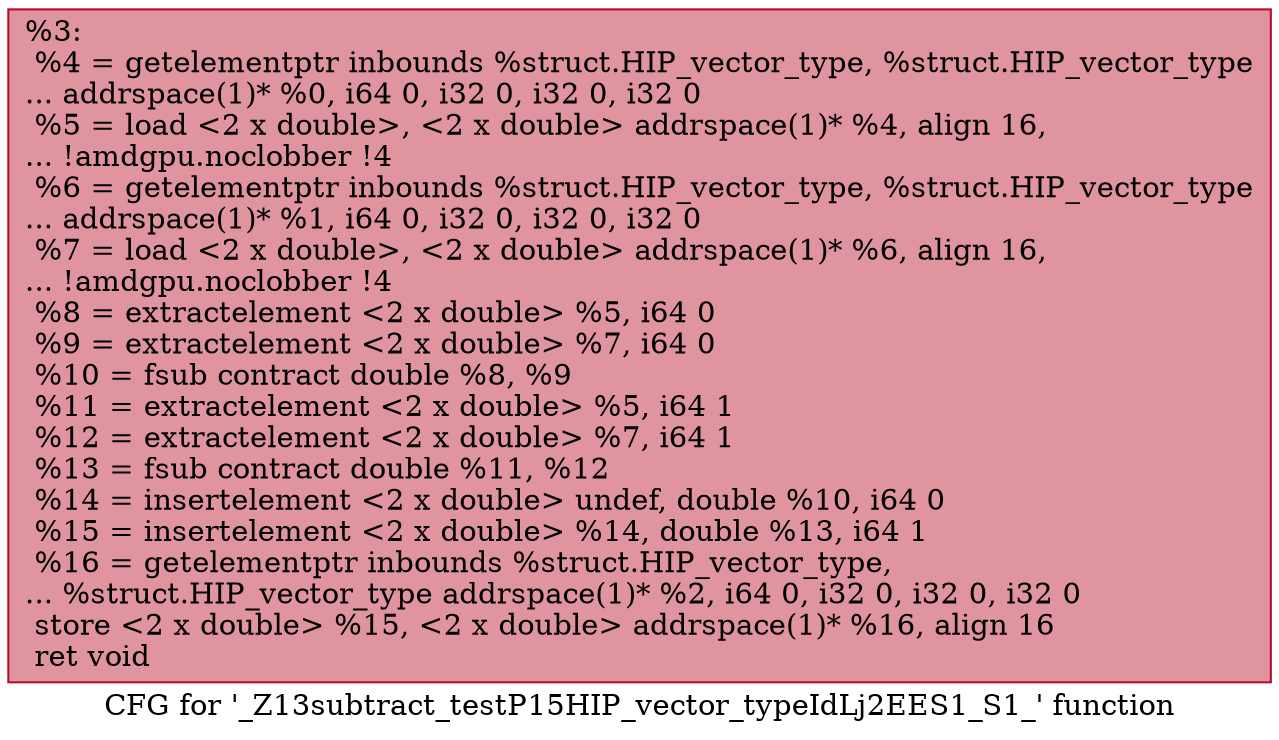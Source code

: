 digraph "CFG for '_Z13subtract_testP15HIP_vector_typeIdLj2EES1_S1_' function" {
	label="CFG for '_Z13subtract_testP15HIP_vector_typeIdLj2EES1_S1_' function";

	Node0x4978740 [shape=record,color="#b70d28ff", style=filled, fillcolor="#b70d2870",label="{%3:\l  %4 = getelementptr inbounds %struct.HIP_vector_type, %struct.HIP_vector_type\l... addrspace(1)* %0, i64 0, i32 0, i32 0, i32 0\l  %5 = load \<2 x double\>, \<2 x double\> addrspace(1)* %4, align 16,\l... !amdgpu.noclobber !4\l  %6 = getelementptr inbounds %struct.HIP_vector_type, %struct.HIP_vector_type\l... addrspace(1)* %1, i64 0, i32 0, i32 0, i32 0\l  %7 = load \<2 x double\>, \<2 x double\> addrspace(1)* %6, align 16,\l... !amdgpu.noclobber !4\l  %8 = extractelement \<2 x double\> %5, i64 0\l  %9 = extractelement \<2 x double\> %7, i64 0\l  %10 = fsub contract double %8, %9\l  %11 = extractelement \<2 x double\> %5, i64 1\l  %12 = extractelement \<2 x double\> %7, i64 1\l  %13 = fsub contract double %11, %12\l  %14 = insertelement \<2 x double\> undef, double %10, i64 0\l  %15 = insertelement \<2 x double\> %14, double %13, i64 1\l  %16 = getelementptr inbounds %struct.HIP_vector_type,\l... %struct.HIP_vector_type addrspace(1)* %2, i64 0, i32 0, i32 0, i32 0\l  store \<2 x double\> %15, \<2 x double\> addrspace(1)* %16, align 16\l  ret void\l}"];
}
